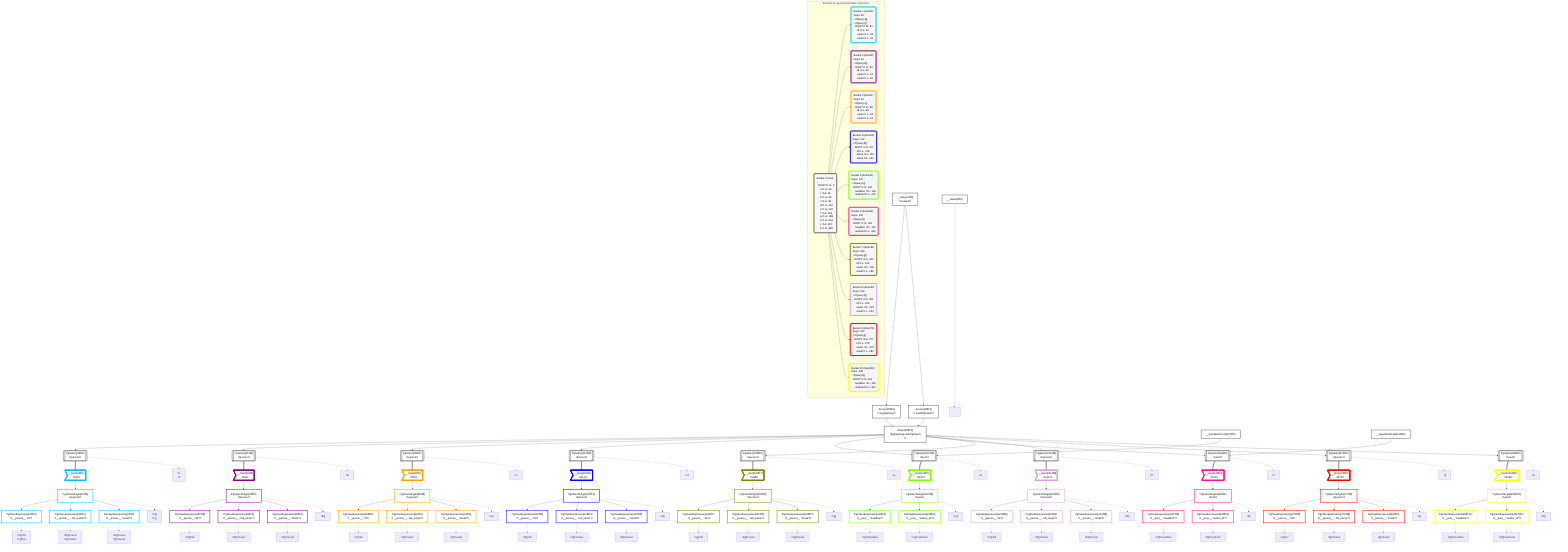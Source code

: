 graph TD
    classDef path fill:#eee,stroke:#000,color:#000
    classDef plan fill:#fff,stroke-width:3px,color:#000
    classDef itemplan fill:#fff,stroke-width:6px,color:#000
    classDef sideeffectplan fill:#f00,stroke-width:6px,color:#000
    classDef bucket fill:#f6f6f6,color:#000,stroke-width:6px,text-align:left


    %% define plans
    __Value0["__Value[0∈0]"]:::plan
    __Value3["__Value[3∈0]<br />ᐸcontextᐳ"]:::plan
    Access27["Access[27∈0]<br />ᐸ3.pgSettingsᐳ"]:::plan
    Access28["Access[28∈0]<br />ᐸ3.withPgClientᐳ"]:::plan
    Object29["Object[29∈0]<br />ᐸ{pgSettings,withPgClient}ᐳ"]:::plan
    PgSelect26[["PgSelect[26∈0]<br />ᐸpersonᐳ"]]:::plan
    __Item30>"__Item[30∈1]<br />ᐸ26ᐳ"]:::itemplan
    PgSelectSingle31["PgSelectSingle[31∈1]<br />ᐸpersonᐳ"]:::plan
    PgClassExpression32["PgClassExpression[32∈1]<br />ᐸ__person__.”id”ᐳ"]:::plan
    PgClassExpression33["PgClassExpression[33∈1]<br />ᐸ__person__...full_name”ᐳ"]:::plan
    PgClassExpression34["PgClassExpression[34∈1]<br />ᐸ__person__.”email”ᐳ"]:::plan
    PgSelect54[["PgSelect[54∈0]<br />ᐸpersonᐳ"]]:::plan
    __Item58>"__Item[58∈2]<br />ᐸ54ᐳ"]:::itemplan
    PgSelectSingle59["PgSelectSingle[59∈2]<br />ᐸpersonᐳ"]:::plan
    PgClassExpression60["PgClassExpression[60∈2]<br />ᐸ__person__.”id”ᐳ"]:::plan
    PgClassExpression61["PgClassExpression[61∈2]<br />ᐸ__person__...full_name”ᐳ"]:::plan
    PgClassExpression62["PgClassExpression[62∈2]<br />ᐸ__person__.”email”ᐳ"]:::plan
    PgSelect83[["PgSelect[83∈0]<br />ᐸpersonᐳ"]]:::plan
    __Item87>"__Item[87∈3]<br />ᐸ83ᐳ"]:::itemplan
    PgSelectSingle88["PgSelectSingle[88∈3]<br />ᐸpersonᐳ"]:::plan
    PgClassExpression89["PgClassExpression[89∈3]<br />ᐸ__person__.”id”ᐳ"]:::plan
    PgClassExpression90["PgClassExpression[90∈3]<br />ᐸ__person__...full_name”ᐳ"]:::plan
    PgClassExpression91["PgClassExpression[91∈3]<br />ᐸ__person__.”email”ᐳ"]:::plan
    PgSelect112[["PgSelect[112∈0]<br />ᐸpersonᐳ"]]:::plan
    __Item116>"__Item[116∈4]<br />ᐸ112ᐳ"]:::itemplan
    PgSelectSingle117["PgSelectSingle[117∈4]<br />ᐸpersonᐳ"]:::plan
    PgClassExpression118["PgClassExpression[118∈4]<br />ᐸ__person__.”id”ᐳ"]:::plan
    PgClassExpression119["PgClassExpression[119∈4]<br />ᐸ__person__...full_name”ᐳ"]:::plan
    PgClassExpression120["PgClassExpression[120∈4]<br />ᐸ__person__.”email”ᐳ"]:::plan
    __InputStaticLeaf127["__InputStaticLeaf[127∈0]"]:::plan
    PgSelect137[["PgSelect[137∈0]<br />ᐸpostᐳ"]]:::plan
    __Item141>"__Item[141∈5]<br />ᐸ137ᐳ"]:::itemplan
    PgSelectSingle142["PgSelectSingle[142∈5]<br />ᐸpostᐳ"]:::plan
    PgClassExpression143["PgClassExpression[143∈5]<br />ᐸ__post__.”headline”ᐳ"]:::plan
    PgClassExpression144["PgClassExpression[144∈5]<br />ᐸ__post__.”author_id”ᐳ"]:::plan
    __InputStaticLeaf151["__InputStaticLeaf[151∈0]"]:::plan
    PgSelect161[["PgSelect[161∈0]<br />ᐸpostᐳ"]]:::plan
    __Item165>"__Item[165∈6]<br />ᐸ161ᐳ"]:::itemplan
    PgSelectSingle166["PgSelectSingle[166∈6]<br />ᐸpostᐳ"]:::plan
    PgClassExpression167["PgClassExpression[167∈6]<br />ᐸ__post__.”headline”ᐳ"]:::plan
    PgClassExpression168["PgClassExpression[168∈6]<br />ᐸ__post__.”author_id”ᐳ"]:::plan
    PgSelect188[["PgSelect[188∈0]<br />ᐸpersonᐳ"]]:::plan
    __Item192>"__Item[192∈7]<br />ᐸ188ᐳ"]:::itemplan
    PgSelectSingle193["PgSelectSingle[193∈7]<br />ᐸpersonᐳ"]:::plan
    PgClassExpression194["PgClassExpression[194∈7]<br />ᐸ__person__.”id”ᐳ"]:::plan
    PgClassExpression195["PgClassExpression[195∈7]<br />ᐸ__person__...full_name”ᐳ"]:::plan
    PgClassExpression196["PgClassExpression[196∈7]<br />ᐸ__person__.”email”ᐳ"]:::plan
    PgSelect216[["PgSelect[216∈0]<br />ᐸpersonᐳ"]]:::plan
    __Item220>"__Item[220∈8]<br />ᐸ216ᐳ"]:::itemplan
    PgSelectSingle221["PgSelectSingle[221∈8]<br />ᐸpersonᐳ"]:::plan
    PgClassExpression222["PgClassExpression[222∈8]<br />ᐸ__person__.”id”ᐳ"]:::plan
    PgClassExpression223["PgClassExpression[223∈8]<br />ᐸ__person__...full_name”ᐳ"]:::plan
    PgClassExpression224["PgClassExpression[224∈8]<br />ᐸ__person__.”email”ᐳ"]:::plan
    PgSelect272[["PgSelect[272∈0]<br />ᐸpersonᐳ"]]:::plan
    __Item276>"__Item[276∈9]<br />ᐸ272ᐳ"]:::itemplan
    PgSelectSingle277["PgSelectSingle[277∈9]<br />ᐸpersonᐳ"]:::plan
    PgClassExpression278["PgClassExpression[278∈9]<br />ᐸ__person__.”id”ᐳ"]:::plan
    PgClassExpression279["PgClassExpression[279∈9]<br />ᐸ__person__...full_name”ᐳ"]:::plan
    PgClassExpression280["PgClassExpression[280∈9]<br />ᐸ__person__.”email”ᐳ"]:::plan
    PgSelect299[["PgSelect[299∈0]<br />ᐸpostᐳ"]]:::plan
    __Item303>"__Item[303∈10]<br />ᐸ299ᐳ"]:::itemplan
    PgSelectSingle304["PgSelectSingle[304∈10]<br />ᐸpostᐳ"]:::plan
    PgClassExpression305["PgClassExpression[305∈10]<br />ᐸ__post__.”headline”ᐳ"]:::plan
    PgClassExpression306["PgClassExpression[306∈10]<br />ᐸ__post__.”author_id”ᐳ"]:::plan

    %% plan dependencies
    __Value3 --> Access27
    __Value3 --> Access28
    Access27 & Access28 --> Object29
    Object29 --> PgSelect26
    PgSelect26 ==> __Item30
    __Item30 --> PgSelectSingle31
    PgSelectSingle31 --> PgClassExpression32
    PgSelectSingle31 --> PgClassExpression33
    PgSelectSingle31 --> PgClassExpression34
    Object29 --> PgSelect54
    PgSelect54 ==> __Item58
    __Item58 --> PgSelectSingle59
    PgSelectSingle59 --> PgClassExpression60
    PgSelectSingle59 --> PgClassExpression61
    PgSelectSingle59 --> PgClassExpression62
    Object29 --> PgSelect83
    PgSelect83 ==> __Item87
    __Item87 --> PgSelectSingle88
    PgSelectSingle88 --> PgClassExpression89
    PgSelectSingle88 --> PgClassExpression90
    PgSelectSingle88 --> PgClassExpression91
    Object29 --> PgSelect112
    PgSelect112 ==> __Item116
    __Item116 --> PgSelectSingle117
    PgSelectSingle117 --> PgClassExpression118
    PgSelectSingle117 --> PgClassExpression119
    PgSelectSingle117 --> PgClassExpression120
    Object29 & __InputStaticLeaf127 --> PgSelect137
    PgSelect137 ==> __Item141
    __Item141 --> PgSelectSingle142
    PgSelectSingle142 --> PgClassExpression143
    PgSelectSingle142 --> PgClassExpression144
    Object29 & __InputStaticLeaf151 --> PgSelect161
    PgSelect161 ==> __Item165
    __Item165 --> PgSelectSingle166
    PgSelectSingle166 --> PgClassExpression167
    PgSelectSingle166 --> PgClassExpression168
    Object29 --> PgSelect188
    PgSelect188 ==> __Item192
    __Item192 --> PgSelectSingle193
    PgSelectSingle193 --> PgClassExpression194
    PgSelectSingle193 --> PgClassExpression195
    PgSelectSingle193 --> PgClassExpression196
    Object29 --> PgSelect216
    PgSelect216 ==> __Item220
    __Item220 --> PgSelectSingle221
    PgSelectSingle221 --> PgClassExpression222
    PgSelectSingle221 --> PgClassExpression223
    PgSelectSingle221 --> PgClassExpression224
    Object29 --> PgSelect272
    PgSelect272 ==> __Item276
    __Item276 --> PgSelectSingle277
    PgSelectSingle277 --> PgClassExpression278
    PgSelectSingle277 --> PgClassExpression279
    PgSelectSingle277 --> PgClassExpression280
    Object29 --> PgSelect299
    PgSelect299 ==> __Item303
    __Item303 --> PgSelectSingle304
    PgSelectSingle304 --> PgClassExpression305
    PgSelectSingle304 --> PgClassExpression306

    %% plan-to-path relationships
    P0["~"]
    __Value0 -.-> P0
    P26["ᐳa<br />ᐳi"]
    PgSelect26 -.-> P26
    P31["ᐳa[]<br />ᐳi[]"]
    PgSelectSingle31 -.-> P31
    P32["ᐳa[]ᐳid<br />ᐳi[]ᐳid"]
    PgClassExpression32 -.-> P32
    P33["ᐳa[]ᐳname<br />ᐳi[]ᐳname"]
    PgClassExpression33 -.-> P33
    P34["ᐳa[]ᐳemail<br />ᐳi[]ᐳemail"]
    PgClassExpression34 -.-> P34
    P54["ᐳb"]
    PgSelect54 -.-> P54
    P59["ᐳb[]"]
    PgSelectSingle59 -.-> P59
    P60["ᐳb[]ᐳid"]
    PgClassExpression60 -.-> P60
    P61["ᐳb[]ᐳname"]
    PgClassExpression61 -.-> P61
    P62["ᐳb[]ᐳemail"]
    PgClassExpression62 -.-> P62
    P83["ᐳc"]
    PgSelect83 -.-> P83
    P88["ᐳc[]"]
    PgSelectSingle88 -.-> P88
    P89["ᐳc[]ᐳid"]
    PgClassExpression89 -.-> P89
    P90["ᐳc[]ᐳname"]
    PgClassExpression90 -.-> P90
    P91["ᐳc[]ᐳemail"]
    PgClassExpression91 -.-> P91
    P112["ᐳd"]
    PgSelect112 -.-> P112
    P117["ᐳd[]"]
    PgSelectSingle117 -.-> P117
    P118["ᐳd[]ᐳid"]
    PgClassExpression118 -.-> P118
    P119["ᐳd[]ᐳname"]
    PgClassExpression119 -.-> P119
    P120["ᐳd[]ᐳemail"]
    PgClassExpression120 -.-> P120
    P137["ᐳe"]
    PgSelect137 -.-> P137
    P142["ᐳe[]"]
    PgSelectSingle142 -.-> P142
    P143["ᐳe[]ᐳheadline"]
    PgClassExpression143 -.-> P143
    P144["ᐳe[]ᐳauthorId"]
    PgClassExpression144 -.-> P144
    P161["ᐳf"]
    PgSelect161 -.-> P161
    P166["ᐳf[]"]
    PgSelectSingle166 -.-> P166
    P167["ᐳf[]ᐳheadline"]
    PgClassExpression167 -.-> P167
    P168["ᐳf[]ᐳauthorId"]
    PgClassExpression168 -.-> P168
    P188["ᐳg"]
    PgSelect188 -.-> P188
    P193["ᐳg[]"]
    PgSelectSingle193 -.-> P193
    P194["ᐳg[]ᐳid"]
    PgClassExpression194 -.-> P194
    P195["ᐳg[]ᐳname"]
    PgClassExpression195 -.-> P195
    P196["ᐳg[]ᐳemail"]
    PgClassExpression196 -.-> P196
    P216["ᐳh"]
    PgSelect216 -.-> P216
    P221["ᐳh[]"]
    PgSelectSingle221 -.-> P221
    P222["ᐳh[]ᐳid"]
    PgClassExpression222 -.-> P222
    P223["ᐳh[]ᐳname"]
    PgClassExpression223 -.-> P223
    P224["ᐳh[]ᐳemail"]
    PgClassExpression224 -.-> P224
    P272["ᐳj"]
    PgSelect272 -.-> P272
    P277["ᐳj[]"]
    PgSelectSingle277 -.-> P277
    P278["ᐳj[]ᐳid"]
    PgClassExpression278 -.-> P278
    P279["ᐳj[]ᐳname"]
    PgClassExpression279 -.-> P279
    P280["ᐳj[]ᐳemail"]
    PgClassExpression280 -.-> P280
    P299["ᐳk"]
    PgSelect299 -.-> P299
    P304["ᐳk[]"]
    PgSelectSingle304 -.-> P304
    P305["ᐳk[]ᐳheadline"]
    PgClassExpression305 -.-> P305
    P306["ᐳk[]ᐳauthorId"]
    PgClassExpression306 -.-> P306

    subgraph "Buckets for queries/v4/simple-collections"
    Bucket0("Bucket 0 (root)<br />~<br />⠀ROOT ᐸ-O- 0<br />⠀⠀a ᐸ-A- 26<br />⠀⠀i ᐸ-A- 26<br />⠀⠀b ᐸ-A- 54<br />⠀⠀c ᐸ-A- 83<br />⠀⠀d ᐸ-A- 112<br />⠀⠀e ᐸ-A- 137<br />⠀⠀f ᐸ-A- 161<br />⠀⠀g ᐸ-A- 188<br />⠀⠀h ᐸ-A- 216<br />⠀⠀j ᐸ-A- 272<br />⠀⠀k ᐸ-A- 299"):::bucket
    classDef bucket0 stroke:#696969
    class Bucket0,__Value0,__Value3,PgSelect26,Access27,Access28,Object29,PgSelect54,PgSelect83,PgSelect112,__InputStaticLeaf127,PgSelect137,__InputStaticLeaf151,PgSelect161,PgSelect188,PgSelect216,PgSelect272,PgSelect299 bucket0
    Bucket1("Bucket 1 (item30)<br />Deps: 26<br />~ᐳQuery.a[]<br />~ᐳQuery.i[]<br />⠀ROOT ᐸ-O- 31<br />⠀⠀id ᐸ-L- 32<br />⠀⠀name ᐸ-L- 33<br />⠀⠀email ᐸ-L- 34"):::bucket
    classDef bucket1 stroke:#00bfff
    class Bucket1,__Item30,PgSelectSingle31,PgClassExpression32,PgClassExpression33,PgClassExpression34 bucket1
    Bucket2("Bucket 2 (item58)<br />Deps: 54<br />~ᐳQuery.b[]<br />⠀ROOT ᐸ-O- 59<br />⠀⠀id ᐸ-L- 60<br />⠀⠀name ᐸ-L- 61<br />⠀⠀email ᐸ-L- 62"):::bucket
    classDef bucket2 stroke:#7f007f
    class Bucket2,__Item58,PgSelectSingle59,PgClassExpression60,PgClassExpression61,PgClassExpression62 bucket2
    Bucket3("Bucket 3 (item87)<br />Deps: 83<br />~ᐳQuery.c[]<br />⠀ROOT ᐸ-O- 88<br />⠀⠀id ᐸ-L- 89<br />⠀⠀name ᐸ-L- 90<br />⠀⠀email ᐸ-L- 91"):::bucket
    classDef bucket3 stroke:#ffa500
    class Bucket3,__Item87,PgSelectSingle88,PgClassExpression89,PgClassExpression90,PgClassExpression91 bucket3
    Bucket4("Bucket 4 (item116)<br />Deps: 112<br />~ᐳQuery.d[]<br />⠀ROOT ᐸ-O- 117<br />⠀⠀id ᐸ-L- 118<br />⠀⠀name ᐸ-L- 119<br />⠀⠀email ᐸ-L- 120"):::bucket
    classDef bucket4 stroke:#0000ff
    class Bucket4,__Item116,PgSelectSingle117,PgClassExpression118,PgClassExpression119,PgClassExpression120 bucket4
    Bucket5("Bucket 5 (item141)<br />Deps: 137<br />~ᐳQuery.e[]<br />⠀ROOT ᐸ-O- 142<br />⠀⠀headline ᐸ-L- 143<br />⠀⠀authorId ᐸ-L- 144"):::bucket
    classDef bucket5 stroke:#7fff00
    class Bucket5,__Item141,PgSelectSingle142,PgClassExpression143,PgClassExpression144 bucket5
    Bucket6("Bucket 6 (item165)<br />Deps: 161<br />~ᐳQuery.f[]<br />⠀ROOT ᐸ-O- 166<br />⠀⠀headline ᐸ-L- 167<br />⠀⠀authorId ᐸ-L- 168"):::bucket
    classDef bucket6 stroke:#ff1493
    class Bucket6,__Item165,PgSelectSingle166,PgClassExpression167,PgClassExpression168 bucket6
    Bucket7("Bucket 7 (item192)<br />Deps: 188<br />~ᐳQuery.g[]<br />⠀ROOT ᐸ-O- 193<br />⠀⠀id ᐸ-L- 194<br />⠀⠀name ᐸ-L- 195<br />⠀⠀email ᐸ-L- 196"):::bucket
    classDef bucket7 stroke:#808000
    class Bucket7,__Item192,PgSelectSingle193,PgClassExpression194,PgClassExpression195,PgClassExpression196 bucket7
    Bucket8("Bucket 8 (item220)<br />Deps: 216<br />~ᐳQuery.h[]<br />⠀ROOT ᐸ-O- 221<br />⠀⠀id ᐸ-L- 222<br />⠀⠀name ᐸ-L- 223<br />⠀⠀email ᐸ-L- 224"):::bucket
    classDef bucket8 stroke:#dda0dd
    class Bucket8,__Item220,PgSelectSingle221,PgClassExpression222,PgClassExpression223,PgClassExpression224 bucket8
    Bucket9("Bucket 9 (item276)<br />Deps: 272<br />~ᐳQuery.j[]<br />⠀ROOT ᐸ-O- 277<br />⠀⠀id ᐸ-L- 278<br />⠀⠀name ᐸ-L- 279<br />⠀⠀email ᐸ-L- 280"):::bucket
    classDef bucket9 stroke:#ff0000
    class Bucket9,__Item276,PgSelectSingle277,PgClassExpression278,PgClassExpression279,PgClassExpression280 bucket9
    Bucket10("Bucket 10 (item303)<br />Deps: 299<br />~ᐳQuery.k[]<br />⠀ROOT ᐸ-O- 304<br />⠀⠀headline ᐸ-L- 305<br />⠀⠀authorId ᐸ-L- 306"):::bucket
    classDef bucket10 stroke:#ffff00
    class Bucket10,__Item303,PgSelectSingle304,PgClassExpression305,PgClassExpression306 bucket10
    Bucket0 --> Bucket1 & Bucket2 & Bucket3 & Bucket4 & Bucket5 & Bucket6 & Bucket7 & Bucket8 & Bucket9 & Bucket10
    end